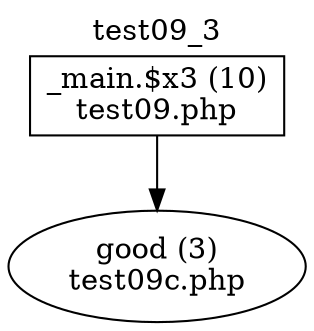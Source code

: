 digraph cfg {
  label="test09_3";
  labelloc=t;
  n1 [shape=box, label="_main.$x3 (10)\ntest09.php"];
  n2 [shape=ellipse, label="good (3)\ntest09c.php"];
  n1 -> n2;
}
